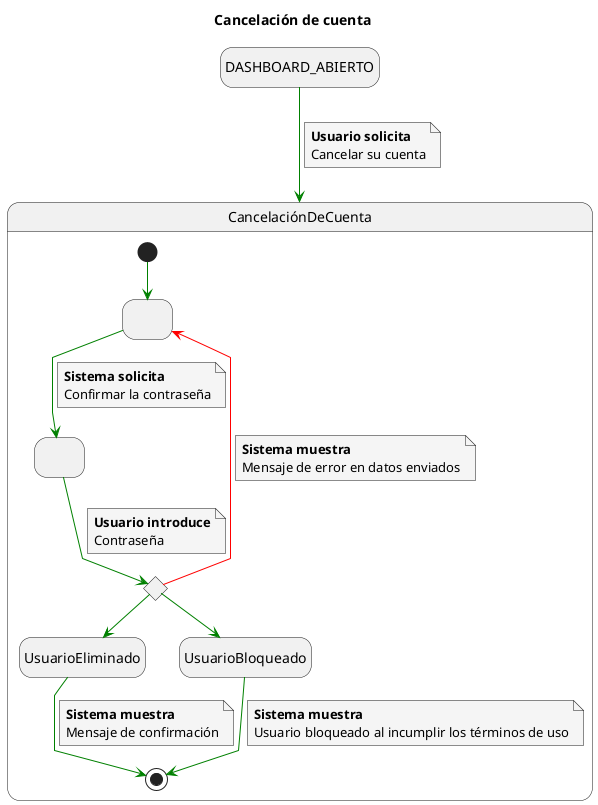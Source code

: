 @startuml
skinparam defaultFontName Arial
skinparam NoteBackgroundColor #whiteSmoke
skinparam ArrowColor #green
skinparam Linetype polyline
top to bottom direction

hide empty description
title Cancelación de cuenta

DASHBOARD_ABIERTO -down-> CancelaciónDeCuenta
note on link
<b>Usuario solicita</b>
Cancelar su cuenta
end note

state CancelaciónDeCuenta{
  state 1 as " "
  state 2 as " "
  state ComprobarRequisitos <<choice>>
  [*] --> 1
  1 --> 2
  note on link
  <b>Sistema solicita</b>
  Confirmar la contraseña
  end note
  2 --> ComprobarRequisitos
  note on link
  <b>Usuario introduce</b>
  Contraseña
  end note
  ComprobarRequisitos -[#red]-> 1
  note on link
  <b>Sistema muestra</b>
  Mensaje de error en datos enviados
  end note
  ComprobarRequisitos --> UsuarioEliminado
  ComprobarRequisitos --> UsuarioBloqueado
  UsuarioEliminado --> [*]
  note on link
  <b>Sistema muestra</b>
  Mensaje de confirmación
  end note
  UsuarioBloqueado --> [*]
  note on link
  <b>Sistema muestra</b>
  Usuario bloqueado al incumplir los términos de uso
  end note
}
@enduml
